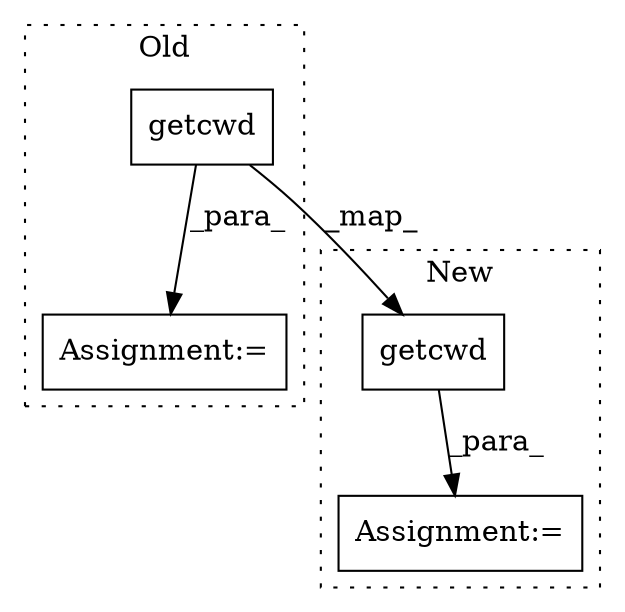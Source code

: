digraph G {
subgraph cluster0 {
1 [label="getcwd" a="32" s="14789" l="8" shape="box"];
3 [label="Assignment:=" a="7" s="14772" l="1" shape="box"];
label = "Old";
style="dotted";
}
subgraph cluster1 {
2 [label="getcwd" a="32" s="14787" l="8" shape="box"];
4 [label="Assignment:=" a="7" s="14783" l="1" shape="box"];
label = "New";
style="dotted";
}
1 -> 2 [label="_map_"];
1 -> 3 [label="_para_"];
2 -> 4 [label="_para_"];
}